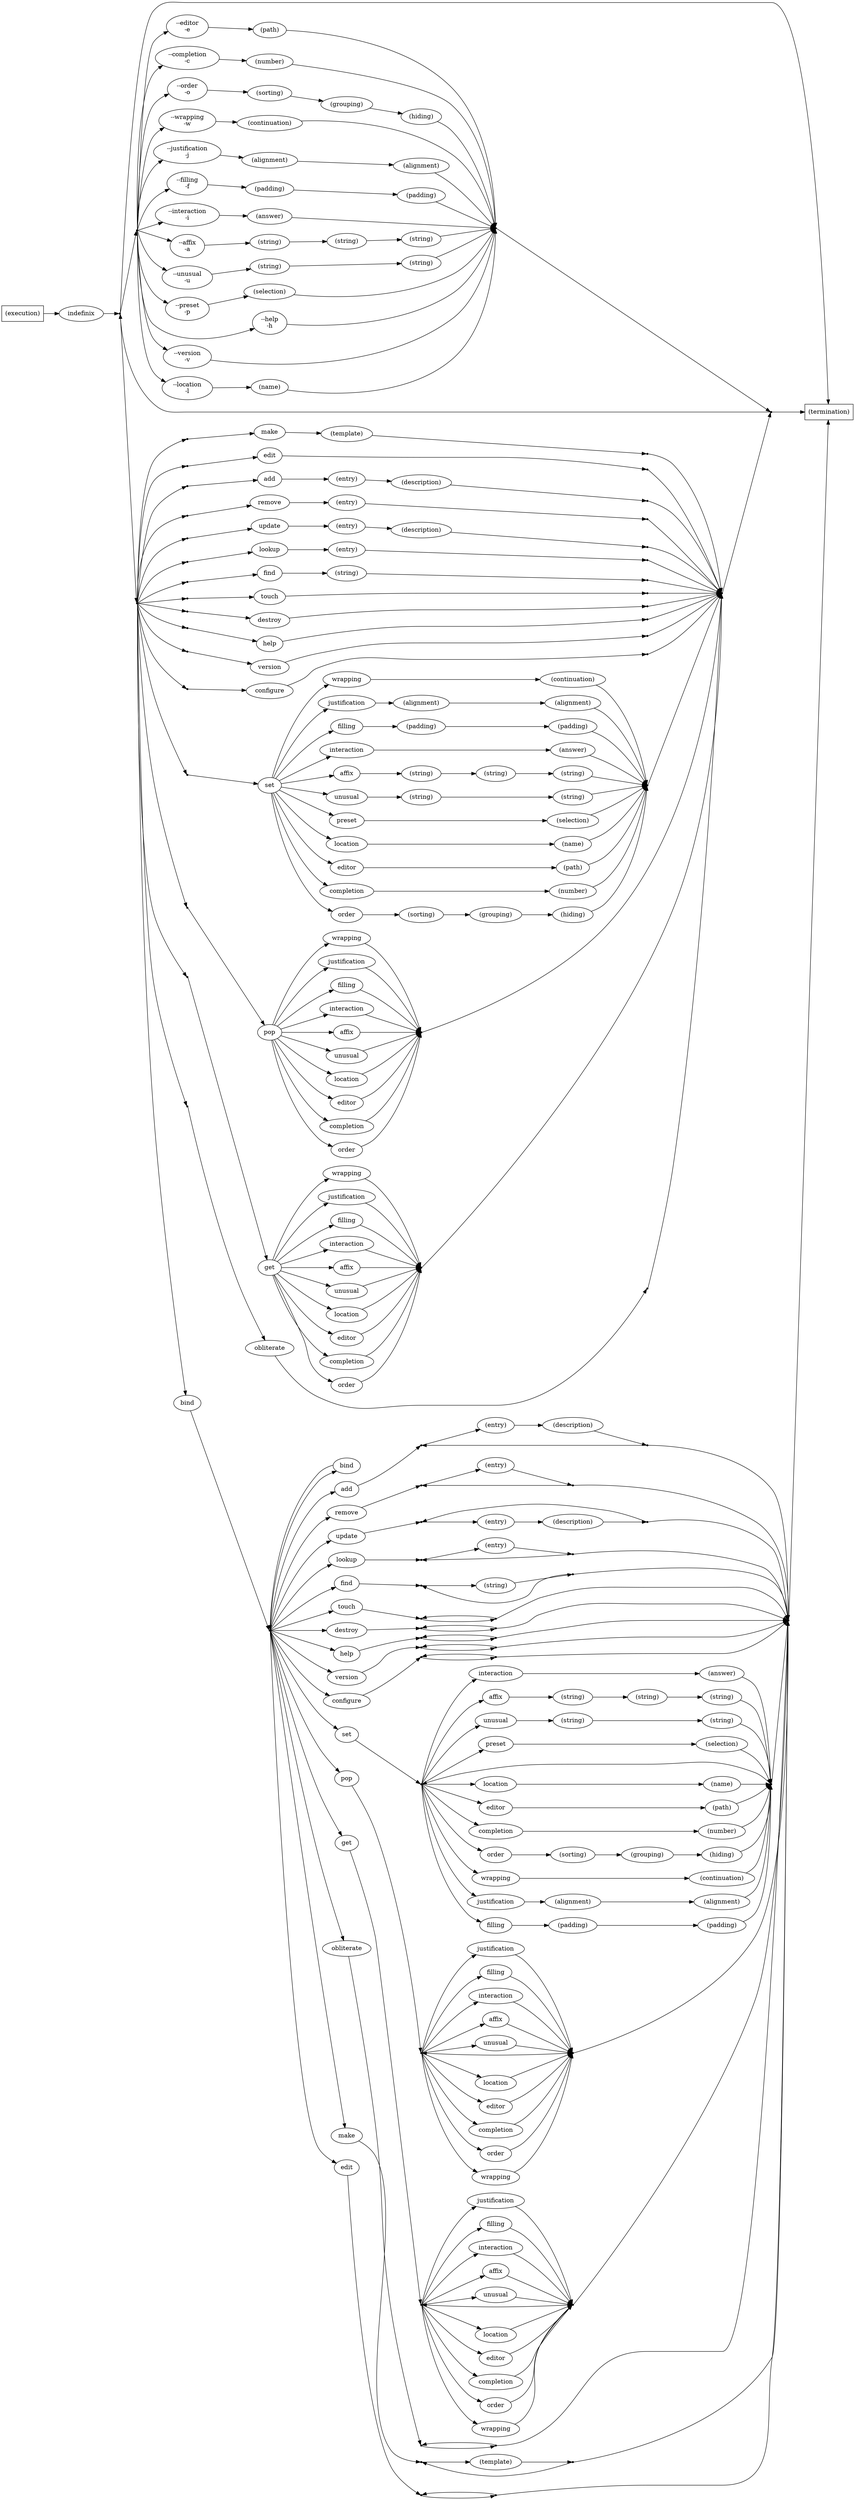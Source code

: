 digraph states {
	graph                                      [rankdir = LR,
	                                            overlap = false,
	                                            dpi = 48]

	EXECUTION                                  [label = "(execution)",
	                                            shape = box]
	main                                       [label = "indefinix"]
	IN                                         [shape = point]
	OUT                                        [shape = point]
	command_IN                                 [shape = point]
	command_OUT                                [shape = point]
	flag_IN                                    [shape = point]
	flag_OUT                                   [shape = point]
	configure_IN                               [shape = point]
	configure_OUT                              [shape = point]
	set_IN                                     [shape = point]
	set_OUT                                    [shape = point]
	pop_IN                                     [shape = point]
	pop_OUT                                    [shape = point]
	get_IN                                     [shape = point]
	get_OUT                                    [shape = point]
	obliterate_IN                              [shape = point]
	obliterate_OUT                             [shape = point]
	make_IN                                    [shape = point]
	make_OUT                                   [shape = point]
	edit_IN                                    [shape = point]
	edit_OUT                                   [shape = point]
	add_IN                                     [shape = point]
	add_OUT                                    [shape = point]
	remove_IN                                  [shape = point]
	remove_OUT                                 [shape = point]
	update_IN                                  [shape = point]
	update_OUT                                 [shape = point]
	lookup_IN                                  [shape = point]
	lookup_OUT                                 [shape = point]
	find_IN                                    [shape = point]
	find_OUT                                   [shape = point]
	touch_IN                                   [shape = point]
	touch_OUT                                  [shape = point]
	destroy_IN                                 [shape = point]
	destroy_OUT                                [shape = point]
	help_IN                                    [shape = point]
	help_OUT                                   [shape = point]
	version_IN                                 [shape = point]
	version_OUT                                [shape = point]
	bind_IN                                    [shape = point]
	bind_OUT                                   [shape = point]
	bind_configure_IN                          [shape = point]
	bind_configure_OUT                         [shape = point]
	bind_set_IN                                [shape = point]
	bind_set_OUT                               [shape = point]
	bind_pop_IN                                [shape = point]
	bind_pop_OUT                               [shape = point]
	bind_get_IN                                [shape = point]
	bind_get_OUT                               [shape = point]
	bind_obliterate_IN                         [shape = point]
	bind_obliterate_OUT                        [shape = point]
	bind_make_IN                               [shape = point]
	bind_make_OUT                              [shape = point]
	bind_edit_IN                               [shape = point]
	bind_edit_OUT                              [shape = point]
	bind_add_IN                                [shape = point]
	bind_add_OUT                               [shape = point]
	bind_remove_IN                             [shape = point]
	bind_remove_OUT                            [shape = point]
	bind_update_IN                             [shape = point]
	bind_update_OUT                            [shape = point]
	bind_lookup_IN                             [shape = point]
	bind_lookup_OUT                            [shape = point]
	bind_find_IN                               [shape = point]
	bind_find_OUT                              [shape = point]
	bind_touch_IN                              [shape = point]
	bind_touch_OUT                             [shape = point]
	bind_destroy_IN                            [shape = point]
	bind_destroy_OUT                           [shape = point]
	bind_help_IN                               [shape = point]
	bind_help_OUT                              [shape = point]
	bind_version_IN                            [shape = point]
	bind_version_OUT                           [shape = point]
	TERMINATION                                [label = "(termination)",
	                                            shape = box]
	subgraph _cluster_command {
		configure                                  [label = "configure"]
		set                                        [label = "set"]
		pop                                        [label = "pop"]
		get                                        [label = "get"]
		obliterate                                 [label = "obliterate"]
		make                                       [label = "make"]
		edit                                       [label = "edit"]
		add                                        [label = "add"]
		remove                                     [label = "remove"]
		update                                     [label = "update"]
		lookup                                     [label = "lookup"]
		find                                       [label = "find"]
		touch                                      [label = "touch"]
		destroy                                    [label = "destroy"]
		bind                                       [label = "bind"]
		help                                       [label = "help"]
		version                                    [label = "version"]
	}
	subgraph _cluster_parameter {
		make_template                              [label = "(template)"]
		add_entry                                  [label = "(entry)"]
		add_entry_description                      [label = "(description)"]
		remove_entry                               [label = "(entry)"]
		update_entry                               [label = "(entry)"]
		update_entry_description                   [label = "(description)"]
		lookup_entry                               [label = "(entry)"]
		find_string                                [label = "(string)"]
	}
	subgraph _cluster_key {
		set_location                               [label = "location"]
		set_editor                                 [label = "editor"]
		set_completion                             [label = "completion"]
		set_order                                  [label = "order"]
		set_wrapping                               [label = "wrapping"]
		set_justification                          [label = "justification"]
		set_filling                                [label = "filling"]
		set_interaction                            [label = "interaction"]
		set_affix                                  [label = "affix"]
		set_unusual                                [label = "unusual"]
		set_preset                                 [label = "preset"]
		pop_location                               [label = "location"]
		pop_editor                                 [label = "editor"]
		pop_completion                             [label = "completion"]
		pop_order                                  [label = "order"]
		pop_wrapping                               [label = "wrapping"]
		pop_justification                          [label = "justification"]
		pop_filling                                [label = "filling"]
		pop_interaction                            [label = "interaction"]
		pop_affix                                  [label = "affix"]
		pop_unusual                                [label = "unusual"]
		get_location                               [label = "location"]
		get_editor                                 [label = "editor"]
		get_completion                             [label = "completion"]
		get_order                                  [label = "order"]
		get_wrapping                               [label = "wrapping"]
		get_justification                          [label = "justification"]
		get_filling                                [label = "filling"]
		get_interaction                            [label = "interaction"]
		get_affix                                  [label = "affix"]
		get_unusual                                [label = "unusual"]
	}
	subgraph _cluster_value {
		set_location_name                          [label = "(name)"]
		set_editor_path                            [label = "(path)"]
		set_completion_number                      [label = "(number)"]
		set_order_sorting                          [label = "(sorting)"]
		set_order_sorting_grouping                 [label = "(grouping)"]
		set_order_sorting_grouping_hiding          [label = "(hiding)"]
		set_wrapping_continuation                  [label = "(continuation)"]
		set_justification_alignment                [label = "(alignment)"]
		set_justification_alignment_alignment      [label = "(alignment)"]
		set_filling_padding                        [label = "(padding)"]
		set_filling_padding_padding                [label = "(padding)"]
		set_interaction_answer                     [label = "(answer)"]
		set_affix_string                           [label = "(string)"]
		set_affix_string_string                    [label = "(string)"]
		set_affix_string_string_string             [label = "(string)"]
		set_unusual_string                         [label = "(string)"]
		set_unusual_string_string                  [label = "(string)"]
		set_preset_selection                       [label = "(selection)"]
	}
	subgraph _cluster_bound_command {
		bind_configure                             [label = "configure"]
		bind_set                                   [label = "set"]
		bind_pop                                   [label = "pop"]
		bind_get                                   [label = "get"]
		bind_obliterate                            [label = "obliterate"]
		bind_make                                  [label = "make"]
		bind_edit                                  [label = "edit"]
		bind_add                                   [label = "add"]
		bind_remove                                [label = "remove"]
		bind_update                                [label = "update"]
		bind_lookup                                [label = "lookup"]
		bind_find                                  [label = "find"]
		bind_touch                                 [label = "touch"]
		bind_destroy                               [label = "destroy"]
		bind_help                                  [label = "help"]
		bind_version                               [label = "version"]
		bind_bind                                  [label = "bind"]
	}
	subgraph _cluster_bound_parameter {
		bind_make_template                         [label = "(template)"]
		bind_add_entry                             [label = "(entry)"]
		bind_add_entry_description                 [label = "(description)"]
		bind_remove_entry                          [label = "(entry)"]
		bind_update_entry                          [label = "(entry)"]
		bind_update_entry_description              [label = "(description)"]
		bind_lookup_entry                          [label = "(entry)"]
		bind_find_string                           [label = "(string)"]
	}
	subgraph _cluster_bound_key {
		bind_set_location                          [label = "location"]
		bind_set_editor                            [label = "editor"]
		bind_set_completion                        [label = "completion"]
		bind_set_order                             [label = "order"]
		bind_set_wrapping                          [label = "wrapping"]
		bind_set_justification                     [label = "justification"]
		bind_set_filling                           [label = "filling"]
		bind_set_interaction                       [label = "interaction"]
		bind_set_affix                             [label = "affix"]
		bind_set_unusual                           [label = "unusual"]
		bind_set_preset                            [label = "preset"]
		bind_pop_location                          [label = "location"]
		bind_pop_editor                            [label = "editor"]
		bind_pop_completion                        [label = "completion"]
		bind_pop_order                             [label = "order"]
		bind_pop_wrapping                          [label = "wrapping"]
		bind_pop_justification                     [label = "justification"]
		bind_pop_filling                           [label = "filling"]
		bind_pop_interaction                       [label = "interaction"]
		bind_pop_affix                             [label = "affix"]
		bind_pop_unusual                           [label = "unusual"]
		bind_get_location                          [label = "location"]
		bind_get_editor                            [label = "editor"]
		bind_get_completion                        [label = "completion"]
		bind_get_order                             [label = "order"]
		bind_get_wrapping                          [label = "wrapping"]
		bind_get_justification                     [label = "justification"]
		bind_get_filling                           [label = "filling"]
		bind_get_interaction                       [label = "interaction"]
		bind_get_affix                             [label = "affix"]
		bind_get_unusual                           [label = "unusual"]
	}
	subgraph _cluster_bound_value {
		bind_set_location_name                     [label = "(name)"]
		bind_set_editor_path                       [label = "(path)"]
		bind_set_completion_number                 [label = "(number)"]
		bind_set_order_sorting                     [label = "(sorting)"]
		bind_set_order_sorting_grouping            [label = "(grouping)"]
		bind_set_order_sorting_grouping_hiding     [label = "(hiding)"]
		bind_set_wrapping_continuation             [label = "(continuation)"]
		bind_set_justification_alignment           [label = "(alignment)"]
		bind_set_justification_alignment_alignment [label = "(alignment)"]
		bind_set_filling_padding                   [label = "(padding)"]
		bind_set_filling_padding_padding           [label = "(padding)"]
		bind_set_interaction_answer                [label = "(answer)"]
		bind_set_affix_string                      [label = "(string)"]
		bind_set_affix_string_string               [label = "(string)"]
		bind_set_affix_string_string_string        [label = "(string)"]
		bind_set_unusual_string                    [label = "(string)"]
		bind_set_unusual_string_string             [label = "(string)"]
		bind_set_preset_selection                  [label = "(selection)"]
	}
	subgraph _cluster_flag_key {
		flag_location                              [label = "--location\n-l"]
		flag_editor                                [label = "--editor\n-e"]
		flag_completion                            [label = "--completion\n-c"]
		flag_order                                 [label = "--order\n-o"]
		flag_wrapping                              [label = "--wrapping\n-w"]
		flag_justification                         [label = "--justification\n-j"]
		flag_filling                               [label = "--filling\n-f"]
		flag_interaction                           [label = "--interaction\n-i"]
		flag_affix                                 [label = "--affix\n-a"]
		flag_unusual                               [label = "--unusual\n-u"]
		flag_preset                                [label = "--preset\n-p"]
		flag_help                                  [label = "--help\n-h"]
		flag_version                               [label = "--version\n-v"]
	}
	subgraph _cluster_flag_value {
		flag_location_name                         [label = "(name)"]
		flag_editor_path                           [label = "(path)"]
		flag_completion_number                     [label = "(number)"]
		flag_order_sorting                         [label = "(sorting)"]
		flag_order_sorting_grouping                [label = "(grouping)"]
		flag_order_sorting_grouping_hiding         [label = "(hiding)"]
		flag_wrapping_continuation                 [label = "(continuation)"]
		flag_justification_alignment               [label = "(alignment)"]
		flag_justification_alignment_alignment     [label = "(alignment)"]
		flag_filling_padding                       [label = "(padding)"]
		flag_filling_padding_padding               [label = "(padding)"]
		flag_interaction_answer                    [label = "(answer)"]
		flag_affix_string                          [label = "(string)"]
		flag_affix_string_string                   [label = "(string)"]
		flag_affix_string_string_string            [label = "(string)"]
		flag_unusual_string                        [label = "(string)"]
		flag_unusual_string_string                 [label = "(string)"]
		flag_preset_selection                      [label = "(selection)"]
	}

	EXECUTION                                  -> main
	main                                       -> IN
	IN                                         -> command_IN
	IN                                         -> flag_IN
	IN                                         -> TERMINATION
	OUT                                        -> IN
	OUT                                        -> TERMINATION
	command_IN                                 -> configure_IN
	command_IN                                 -> set_IN
	command_IN                                 -> pop_IN
	command_IN                                 -> get_IN
	command_IN                                 -> obliterate_IN
	command_IN                                 -> make_IN
	command_IN                                 -> edit_IN
	command_IN                                 -> add_IN
	command_IN                                 -> remove_IN
	command_IN                                 -> update_IN
	command_IN                                 -> lookup_IN
	command_IN                                 -> find_IN
	command_IN                                 -> touch_IN
	command_IN                                 -> destroy_IN
	command_IN                                 -> help_IN
	command_IN                                 -> version_IN
	command_IN                                 -> bind
	command_OUT                                -> OUT
	configure_IN                               -> configure
	configure                                  -> configure_OUT
	configure_OUT                              -> command_OUT
	set_IN                                     -> set
	set                                        -> set_location
	set                                        -> set_editor
	set                                        -> set_completion
	set                                        -> set_order
	set                                        -> set_wrapping
	set                                        -> set_justification
	set                                        -> set_filling
	set                                        -> set_interaction
	set                                        -> set_affix
	set                                        -> set_unusual
	set                                        -> set_preset
	set_location                               -> set_location_name
	set_editor                                 -> set_editor_path
	set_completion                             -> set_completion_number
	set_order                                  -> set_order_sorting
	set_wrapping                               -> set_wrapping_continuation
	set_justification                          -> set_justification_alignment
	set_filling                                -> set_filling_padding
	set_interaction                            -> set_interaction_answer
	set_affix                                  -> set_affix_string
	set_unusual                                -> set_unusual_string
	set_preset                                 -> set_preset_selection
	set_location_name                          -> set_OUT
	set_editor_path                            -> set_OUT
	set_completion_number                      -> set_OUT
	set_order_sorting                          -> set_order_sorting_grouping
	set_order_sorting_grouping                 -> set_order_sorting_grouping_hiding
	set_order_sorting_grouping_hiding          -> set_OUT
	set_wrapping_continuation                  -> set_OUT
	set_justification_alignment                -> set_justification_alignment_alignment
	set_justification_alignment_alignment      -> set_OUT
	set_filling_padding                        -> set_filling_padding_padding
	set_filling_padding_padding                -> set_OUT
	set_interaction_answer                     -> set_OUT
	set_affix_string                           -> set_affix_string_string
	set_affix_string_string                    -> set_affix_string_string_string
	set_affix_string_string_string             -> set_OUT
	set_unusual_string                         -> set_unusual_string_string
	set_unusual_string_string                  -> set_OUT
	set_preset_selection                       -> set_OUT
	set_OUT                                    -> command_OUT
	pop_IN                                     -> pop
	pop                                        -> pop_location
	pop                                        -> pop_editor
	pop                                        -> pop_completion
	pop                                        -> pop_order
	pop                                        -> pop_wrapping
	pop                                        -> pop_justification
	pop                                        -> pop_filling
	pop                                        -> pop_interaction
	pop                                        -> pop_affix
	pop                                        -> pop_unusual
	pop_location                               -> pop_OUT
	pop_editor                                 -> pop_OUT
	pop_completion                             -> pop_OUT
	pop_order                                  -> pop_OUT
	pop_wrapping                               -> pop_OUT
	pop_justification                          -> pop_OUT
	pop_filling                                -> pop_OUT
	pop_interaction                            -> pop_OUT
	pop_affix                                  -> pop_OUT
	pop_unusual                                -> pop_OUT
	pop_OUT                                    -> command_OUT
	get_IN                                     -> get
	get_OUT                                    -> command_OUT
	get                                        -> get_location
	get                                        -> get_editor
	get                                        -> get_completion
	get                                        -> get_order
	get                                        -> get_wrapping
	get                                        -> get_justification
	get                                        -> get_filling
	get                                        -> get_interaction
	get                                        -> get_affix
	get                                        -> get_unusual
	get_location                               -> get_OUT
	get_editor                                 -> get_OUT
	get_completion                             -> get_OUT
	get_order                                  -> get_OUT
	get_wrapping                               -> get_OUT
	get_justification                          -> get_OUT
	get_filling                                -> get_OUT
	get_interaction                            -> get_OUT
	get_affix                                  -> get_OUT
	get_unusual                                -> get_OUT
	obliterate_IN                              -> obliterate
	obliterate                                 -> obliterate_OUT
	obliterate_OUT                             -> command_OUT
	make_IN                                    -> make
	make                                       -> make_template
	make_template                              -> make_OUT
	make_OUT                                   -> command_OUT
	edit_IN                                    -> edit
	edit                                       -> edit_OUT
	edit_OUT                                   -> command_OUT
	add_IN                                     -> add
	add                                        -> add_entry
	add_entry                                  -> add_entry_description
	add_entry_description                      -> add_OUT
	add_OUT                                    -> command_OUT
	remove_IN                                  -> remove
	remove                                     -> remove_entry
	remove_entry                               -> remove_OUT
	remove_OUT                                 -> command_OUT
	update_IN                                  -> update
	update                                     -> update_entry
	update_entry                               -> update_entry_description
	update_entry_description                   -> update_OUT
	update_OUT                                 -> command_OUT
	lookup_IN                                  -> lookup
	lookup                                     -> lookup_entry
	lookup_entry                               -> lookup_OUT
	lookup_OUT                                 -> command_OUT
	find_IN                                    -> find
	find                                       -> find_string
	find_string                                -> find_OUT
	find_OUT                                   -> command_OUT
	touch_IN                                   -> touch
	touch                                      -> touch_OUT
	touch_OUT                                  -> command_OUT
	destroy_IN                                 -> destroy
	destroy                                    -> destroy_OUT
	destroy_OUT                                -> command_OUT
	help_IN                                    -> help
	help                                       -> help_OUT
	help_OUT                                   -> command_OUT
	version_IN                                 -> version
	version                                    -> version_OUT
	version_OUT                                -> command_OUT
	bind                                       -> bind_IN
	bind_IN                                    -> bind_configure
	bind_IN                                    -> bind_set
	bind_IN                                    -> bind_pop
	bind_IN                                    -> bind_get
	bind_IN                                    -> bind_obliterate
	bind_IN                                    -> bind_make
	bind_IN                                    -> bind_edit
	bind_IN                                    -> bind_add
	bind_IN                                    -> bind_remove
	bind_IN                                    -> bind_update
	bind_IN                                    -> bind_lookup
	bind_IN                                    -> bind_find
	bind_IN                                    -> bind_touch
	bind_IN                                    -> bind_destroy
	bind_IN                                    -> bind_help
	bind_IN                                    -> bind_version
	bind_IN                                    -> bind_bind
	bind_configure                             -> bind_configure_IN
	bind_configure_IN                          -> bind_configure_OUT
	bind_configure_OUT                         -> bind_configure_IN
	bind_configure_OUT                         -> bind_OUT
	bind_set                                   -> bind_set_IN
	bind_set_IN                                -> bind_set_location
	bind_set_IN                                -> bind_set_editor
	bind_set_IN                                -> bind_set_completion
	bind_set_IN                                -> bind_set_order
	bind_set_IN                                -> bind_set_wrapping
	bind_set_IN                                -> bind_set_justification
	bind_set_IN                                -> bind_set_filling
	bind_set_IN                                -> bind_set_interaction
	bind_set_IN                                -> bind_set_affix
	bind_set_IN                                -> bind_set_unusual
	bind_set_IN                                -> bind_set_preset
	bind_set_location                          -> bind_set_location_name
	bind_set_editor                            -> bind_set_editor_path
	bind_set_completion                        -> bind_set_completion_number
	bind_set_order                             -> bind_set_order_sorting
	bind_set_wrapping                          -> bind_set_wrapping_continuation
	bind_set_justification                     -> bind_set_justification_alignment
	bind_set_filling                           -> bind_set_filling_padding
	bind_set_interaction                       -> bind_set_interaction_answer
	bind_set_affix                             -> bind_set_affix_string
	bind_set_unusual                           -> bind_set_unusual_string
	bind_set_preset                            -> bind_set_preset_selection
	bind_set_location_name                     -> bind_set_OUT
	bind_set_editor_path                       -> bind_set_OUT
	bind_set_completion_number                 -> bind_set_OUT
	bind_set_order_sorting                     -> bind_set_order_sorting_grouping
	bind_set_order_sorting_grouping            -> bind_set_order_sorting_grouping_hiding
	bind_set_order_sorting_grouping_hiding     -> bind_set_OUT
	bind_set_wrapping_continuation             -> bind_set_OUT
	bind_set_justification_alignment           -> bind_set_justification_alignment_alignment
	bind_set_justification_alignment_alignment -> bind_set_OUT
	bind_set_filling_padding                   -> bind_set_filling_padding_padding
	bind_set_filling_padding_padding           -> bind_set_OUT
	bind_set_interaction_answer                -> bind_set_OUT
	bind_set_affix_string                      -> bind_set_affix_string_string
	bind_set_affix_string_string               -> bind_set_affix_string_string_string
	bind_set_affix_string_string_string        -> bind_set_OUT
	bind_set_unusual_string                    -> bind_set_unusual_string_string
	bind_set_unusual_string_string             -> bind_set_OUT
	bind_set_preset_selection                  -> bind_set_OUT
	bind_set_OUT                               -> bind_set_IN
	bind_set_OUT                               -> bind_OUT
	bind_pop                                   -> bind_pop_IN
	bind_pop_IN                                -> bind_pop_location
	bind_pop_IN                                -> bind_pop_editor
	bind_pop_IN                                -> bind_pop_completion
	bind_pop_IN                                -> bind_pop_order
	bind_pop_IN                                -> bind_pop_wrapping
	bind_pop_IN                                -> bind_pop_justification
	bind_pop_IN                                -> bind_pop_filling
	bind_pop_IN                                -> bind_pop_interaction
	bind_pop_IN                                -> bind_pop_affix
	bind_pop_IN                                -> bind_pop_unusual
	bind_pop_location                          -> bind_pop_OUT
	bind_pop_editor                            -> bind_pop_OUT
	bind_pop_completion                        -> bind_pop_OUT
	bind_pop_order                             -> bind_pop_OUT
	bind_pop_wrapping                          -> bind_pop_OUT
	bind_pop_justification                     -> bind_pop_OUT
	bind_pop_filling                           -> bind_pop_OUT
	bind_pop_interaction                       -> bind_pop_OUT
	bind_pop_affix                             -> bind_pop_OUT
	bind_pop_unusual                           -> bind_pop_OUT
	bind_pop_OUT                               -> bind_pop_IN
	bind_pop_OUT                               -> bind_OUT
	bind_get                                   -> bind_get_IN
	bind_get_IN                                -> bind_get_location
	bind_get_IN                                -> bind_get_editor
	bind_get_IN                                -> bind_get_completion
	bind_get_IN                                -> bind_get_order
	bind_get_IN                                -> bind_get_wrapping
	bind_get_IN                                -> bind_get_justification
	bind_get_IN                                -> bind_get_filling
	bind_get_IN                                -> bind_get_interaction
	bind_get_IN                                -> bind_get_affix
	bind_get_IN                                -> bind_get_unusual
	bind_get_location                          -> bind_get_OUT
	bind_get_editor                            -> bind_get_OUT
	bind_get_completion                        -> bind_get_OUT
	bind_get_order                             -> bind_get_OUT
	bind_get_wrapping                          -> bind_get_OUT
	bind_get_justification                     -> bind_get_OUT
	bind_get_filling                           -> bind_get_OUT
	bind_get_interaction                       -> bind_get_OUT
	bind_get_affix                             -> bind_get_OUT
	bind_get_unusual                           -> bind_get_OUT
	bind_get_OUT                               -> bind_get_IN
	bind_get_OUT                               -> bind_OUT
	bind_obliterate                            -> bind_obliterate_IN
	bind_obliterate_IN                         -> bind_obliterate_OUT
	bind_obliterate_OUT                        -> bind_obliterate_IN
	bind_obliterate_OUT                        -> bind_OUT
	bind_make                                  -> bind_make_IN
	bind_make_IN                               -> bind_make_template
	bind_make_template                         -> bind_make_OUT
	bind_make_OUT                              -> bind_make_IN
	bind_make_OUT                              -> bind_OUT
	bind_edit                                  -> bind_edit_IN
	bind_edit_IN                               -> bind_edit_OUT
	bind_edit_OUT                              -> bind_edit_IN
	bind_edit_OUT                              -> bind_OUT
	bind_add                                   -> bind_add_IN
	bind_add_IN                                -> bind_add_entry
	bind_add_entry                             -> bind_add_entry_description
	bind_add_entry_description                 -> bind_add_OUT
	bind_add_OUT                               -> bind_add_IN
	bind_add_OUT                               -> bind_OUT
	bind_remove                                -> bind_remove_IN
	bind_remove_IN                             -> bind_remove_entry
	bind_remove_entry                          -> bind_remove_OUT
	bind_remove_OUT                            -> bind_remove_IN
	bind_remove_OUT                            -> bind_OUT
	bind_update                                -> bind_update_IN
	bind_update_IN                             -> bind_update_entry
	bind_update_entry                          -> bind_update_entry_description
	bind_update_entry_description              -> bind_update_OUT
	bind_update_OUT                            -> bind_update_IN
	bind_update_OUT                            -> bind_OUT
	bind_lookup                                -> bind_lookup_IN
	bind_lookup_IN                             -> bind_lookup_entry
	bind_lookup_entry                          -> bind_lookup_OUT
	bind_lookup_OUT                            -> bind_lookup_IN
	bind_lookup_OUT                            -> bind_OUT
	bind_find                                  -> bind_find_IN
	bind_find_IN                               -> bind_find_string
	bind_find_string                           -> bind_find_OUT
	bind_find_OUT                              -> bind_find_IN
	bind_find_OUT                              -> bind_OUT
	bind_touch                                 -> bind_touch_IN
	bind_touch_IN                              -> bind_touch_OUT
	bind_touch_OUT                             -> bind_touch_IN
	bind_touch_OUT                             -> bind_OUT
	bind_destroy                               -> bind_destroy_IN
	bind_destroy_IN                            -> bind_destroy_OUT
	bind_destroy_OUT                           -> bind_destroy_IN
	bind_destroy_OUT                           -> bind_OUT
	bind_help                                  -> bind_help_IN
	bind_help_IN                               -> bind_help_OUT
	bind_help_OUT                              -> bind_help_IN
	bind_help_OUT                              -> bind_OUT
	bind_version                               -> bind_version_IN
	bind_version_IN                            -> bind_version_OUT
	bind_version_OUT                           -> bind_version_IN
	bind_version_OUT                           -> bind_OUT
	bind_bind                                  -> bind_IN
	bind_OUT                                   -> TERMINATION
	flag_IN                                    -> flag_location
	flag_IN                                    -> flag_editor
	flag_IN                                    -> flag_completion
	flag_IN                                    -> flag_order
	flag_IN                                    -> flag_wrapping
	flag_IN                                    -> flag_justification
	flag_IN                                    -> flag_filling
	flag_IN                                    -> flag_interaction
	flag_IN                                    -> flag_affix
	flag_IN                                    -> flag_unusual
	flag_IN                                    -> flag_preset
	flag_IN                                    -> flag_help
	flag_IN                                    -> flag_version
	flag_OUT                                   -> OUT
	flag_location                              -> flag_location_name
	flag_editor                                -> flag_editor_path
	flag_completion                            -> flag_completion_number
	flag_order                                 -> flag_order_sorting
	flag_wrapping                              -> flag_wrapping_continuation
	flag_justification                         -> flag_justification_alignment
	flag_filling                               -> flag_filling_padding
	flag_interaction                           -> flag_interaction_answer
	flag_affix                                 -> flag_affix_string
	flag_unusual                               -> flag_unusual_string
	flag_preset                                -> flag_preset_selection
	flag_location_name                         -> flag_OUT
	flag_editor_path                           -> flag_OUT
	flag_completion_number                     -> flag_OUT
	flag_order_sorting                         -> flag_order_sorting_grouping
	flag_order_sorting_grouping                -> flag_order_sorting_grouping_hiding
	flag_order_sorting_grouping_hiding         -> flag_OUT
	flag_wrapping_continuation                 -> flag_OUT
	flag_justification_alignment               -> flag_justification_alignment_alignment
	flag_justification_alignment_alignment     -> flag_OUT
	flag_filling_padding                       -> flag_filling_padding_padding
	flag_filling_padding_padding               -> flag_OUT
	flag_interaction_answer                    -> flag_OUT
	flag_affix_string                          -> flag_affix_string_string
	flag_affix_string_string                   -> flag_affix_string_string_string
	flag_affix_string_string_string            -> flag_OUT
	flag_unusual_string                        -> flag_unusual_string_string
	flag_unusual_string_string                 -> flag_OUT
	flag_preset_selection                      -> flag_OUT
	flag_help                                  -> flag_OUT
	flag_version                               -> flag_OUT
}
